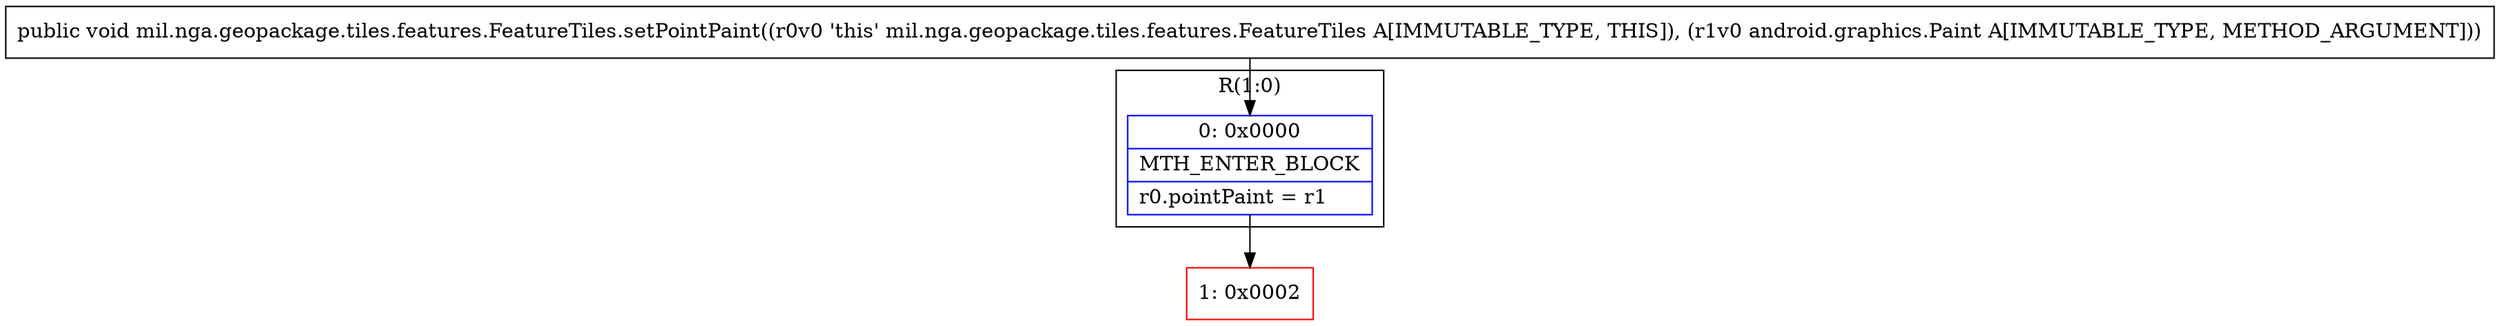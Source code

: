 digraph "CFG formil.nga.geopackage.tiles.features.FeatureTiles.setPointPaint(Landroid\/graphics\/Paint;)V" {
subgraph cluster_Region_1448689364 {
label = "R(1:0)";
node [shape=record,color=blue];
Node_0 [shape=record,label="{0\:\ 0x0000|MTH_ENTER_BLOCK\l|r0.pointPaint = r1\l}"];
}
Node_1 [shape=record,color=red,label="{1\:\ 0x0002}"];
MethodNode[shape=record,label="{public void mil.nga.geopackage.tiles.features.FeatureTiles.setPointPaint((r0v0 'this' mil.nga.geopackage.tiles.features.FeatureTiles A[IMMUTABLE_TYPE, THIS]), (r1v0 android.graphics.Paint A[IMMUTABLE_TYPE, METHOD_ARGUMENT])) }"];
MethodNode -> Node_0;
Node_0 -> Node_1;
}

